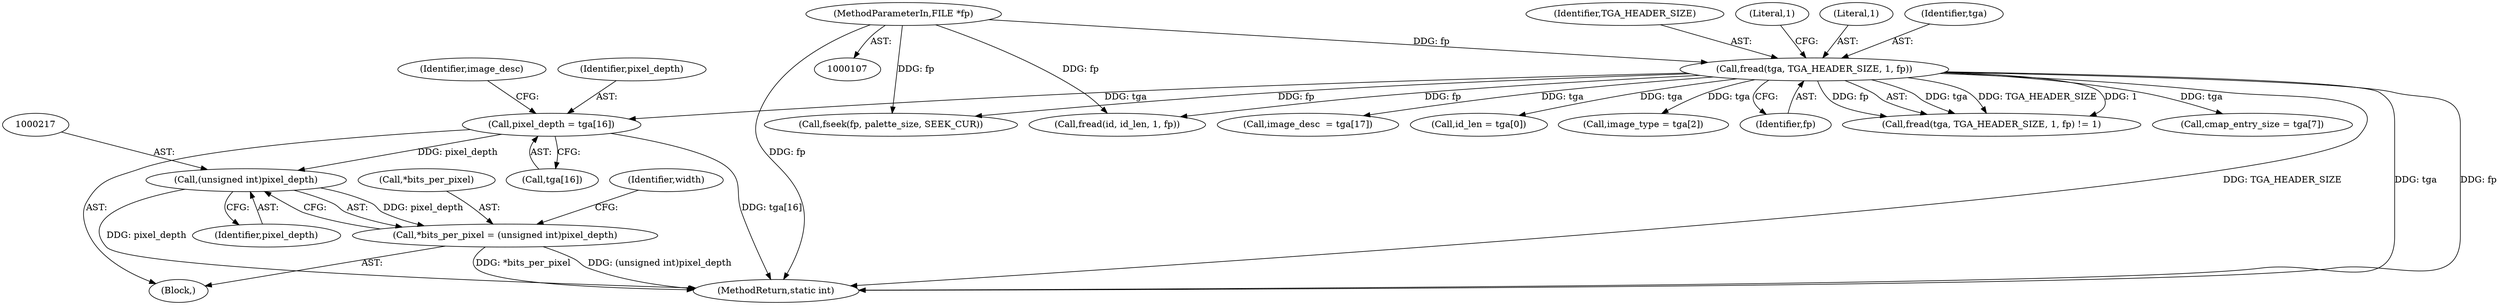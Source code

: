 digraph "0_openjpeg_2cd30c2b06ce332dede81cccad8b334cde997281_0@array" {
"1000203" [label="(Call,pixel_depth = tga[16])"];
"1000141" [label="(Call,fread(tga, TGA_HEADER_SIZE, 1, fp))"];
"1000108" [label="(MethodParameterIn,FILE *fp)"];
"1000216" [label="(Call,(unsigned int)pixel_depth)"];
"1000213" [label="(Call,*bits_per_pixel = (unsigned int)pixel_depth)"];
"1000283" [label="(Call,fseek(fp, palette_size, SEEK_CUR))"];
"1000204" [label="(Identifier,pixel_depth)"];
"1000208" [label="(Call,image_desc  = tga[17])"];
"1000153" [label="(Call,id_len = tga[0])"];
"1000216" [label="(Call,(unsigned int)pixel_depth)"];
"1000158" [label="(Call,image_type = tga[2])"];
"1000113" [label="(Block,)"];
"1000145" [label="(Identifier,fp)"];
"1000218" [label="(Identifier,pixel_depth)"];
"1000146" [label="(Literal,1)"];
"1000221" [label="(Identifier,width)"];
"1000140" [label="(Call,fread(tga, TGA_HEADER_SIZE, 1, fp) != 1)"];
"1000205" [label="(Call,tga[16])"];
"1000209" [label="(Identifier,image_desc)"];
"1000214" [label="(Call,*bits_per_pixel)"];
"1000253" [label="(Call,fread(id, id_len, 1, fp))"];
"1000144" [label="(Literal,1)"];
"1000142" [label="(Identifier,tga)"];
"1000213" [label="(Call,*bits_per_pixel = (unsigned int)pixel_depth)"];
"1000108" [label="(MethodParameterIn,FILE *fp)"];
"1000203" [label="(Call,pixel_depth = tga[16])"];
"1000141" [label="(Call,fread(tga, TGA_HEADER_SIZE, 1, fp))"];
"1000143" [label="(Identifier,TGA_HEADER_SIZE)"];
"1000170" [label="(Call,cmap_entry_size = tga[7])"];
"1000289" [label="(MethodReturn,static int)"];
"1000203" -> "1000113"  [label="AST: "];
"1000203" -> "1000205"  [label="CFG: "];
"1000204" -> "1000203"  [label="AST: "];
"1000205" -> "1000203"  [label="AST: "];
"1000209" -> "1000203"  [label="CFG: "];
"1000203" -> "1000289"  [label="DDG: tga[16]"];
"1000141" -> "1000203"  [label="DDG: tga"];
"1000203" -> "1000216"  [label="DDG: pixel_depth"];
"1000141" -> "1000140"  [label="AST: "];
"1000141" -> "1000145"  [label="CFG: "];
"1000142" -> "1000141"  [label="AST: "];
"1000143" -> "1000141"  [label="AST: "];
"1000144" -> "1000141"  [label="AST: "];
"1000145" -> "1000141"  [label="AST: "];
"1000146" -> "1000141"  [label="CFG: "];
"1000141" -> "1000289"  [label="DDG: tga"];
"1000141" -> "1000289"  [label="DDG: fp"];
"1000141" -> "1000289"  [label="DDG: TGA_HEADER_SIZE"];
"1000141" -> "1000140"  [label="DDG: tga"];
"1000141" -> "1000140"  [label="DDG: TGA_HEADER_SIZE"];
"1000141" -> "1000140"  [label="DDG: 1"];
"1000141" -> "1000140"  [label="DDG: fp"];
"1000108" -> "1000141"  [label="DDG: fp"];
"1000141" -> "1000153"  [label="DDG: tga"];
"1000141" -> "1000158"  [label="DDG: tga"];
"1000141" -> "1000170"  [label="DDG: tga"];
"1000141" -> "1000208"  [label="DDG: tga"];
"1000141" -> "1000253"  [label="DDG: fp"];
"1000141" -> "1000283"  [label="DDG: fp"];
"1000108" -> "1000107"  [label="AST: "];
"1000108" -> "1000289"  [label="DDG: fp"];
"1000108" -> "1000253"  [label="DDG: fp"];
"1000108" -> "1000283"  [label="DDG: fp"];
"1000216" -> "1000213"  [label="AST: "];
"1000216" -> "1000218"  [label="CFG: "];
"1000217" -> "1000216"  [label="AST: "];
"1000218" -> "1000216"  [label="AST: "];
"1000213" -> "1000216"  [label="CFG: "];
"1000216" -> "1000289"  [label="DDG: pixel_depth"];
"1000216" -> "1000213"  [label="DDG: pixel_depth"];
"1000213" -> "1000113"  [label="AST: "];
"1000214" -> "1000213"  [label="AST: "];
"1000221" -> "1000213"  [label="CFG: "];
"1000213" -> "1000289"  [label="DDG: (unsigned int)pixel_depth"];
"1000213" -> "1000289"  [label="DDG: *bits_per_pixel"];
}
